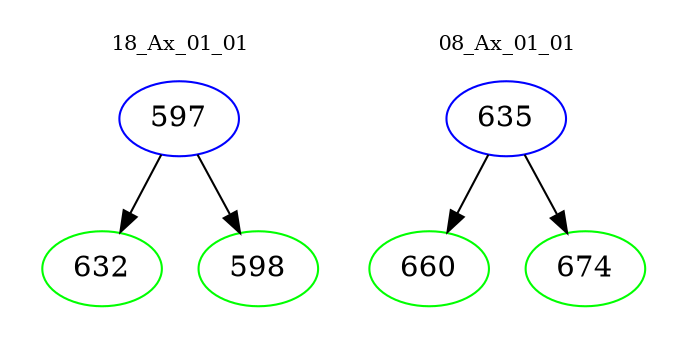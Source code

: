 digraph{
subgraph cluster_0 {
color = white
label = "18_Ax_01_01";
fontsize=10;
T0_597 [label="597", color="blue"]
T0_597 -> T0_632 [color="black"]
T0_632 [label="632", color="green"]
T0_597 -> T0_598 [color="black"]
T0_598 [label="598", color="green"]
}
subgraph cluster_1 {
color = white
label = "08_Ax_01_01";
fontsize=10;
T1_635 [label="635", color="blue"]
T1_635 -> T1_660 [color="black"]
T1_660 [label="660", color="green"]
T1_635 -> T1_674 [color="black"]
T1_674 [label="674", color="green"]
}
}
